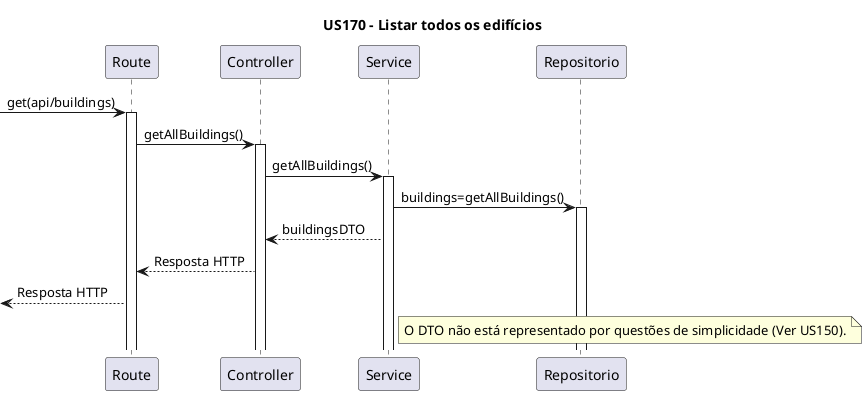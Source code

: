 @startuml
title US170 - Listar todos os edifícios

participant "Route" as Route
participant "Controller" as Controller
participant "Service" as Service
participant "Repositorio" as Repositorio

 -> Route : get(api/buildings)
activate Route
Route -> Controller : getAllBuildings()
activate Controller
Controller -> Service : getAllBuildings()
activate Service
Service -> Repositorio : buildings=getAllBuildings()
activate Repositorio
Service --> Controller : buildingsDTO
Controller--> Route : Resposta HTTP
<-- Route : Resposta HTTP

note right of Service
O DTO não está representado por questões de simplicidade (Ver US150).
end note
@enduml
